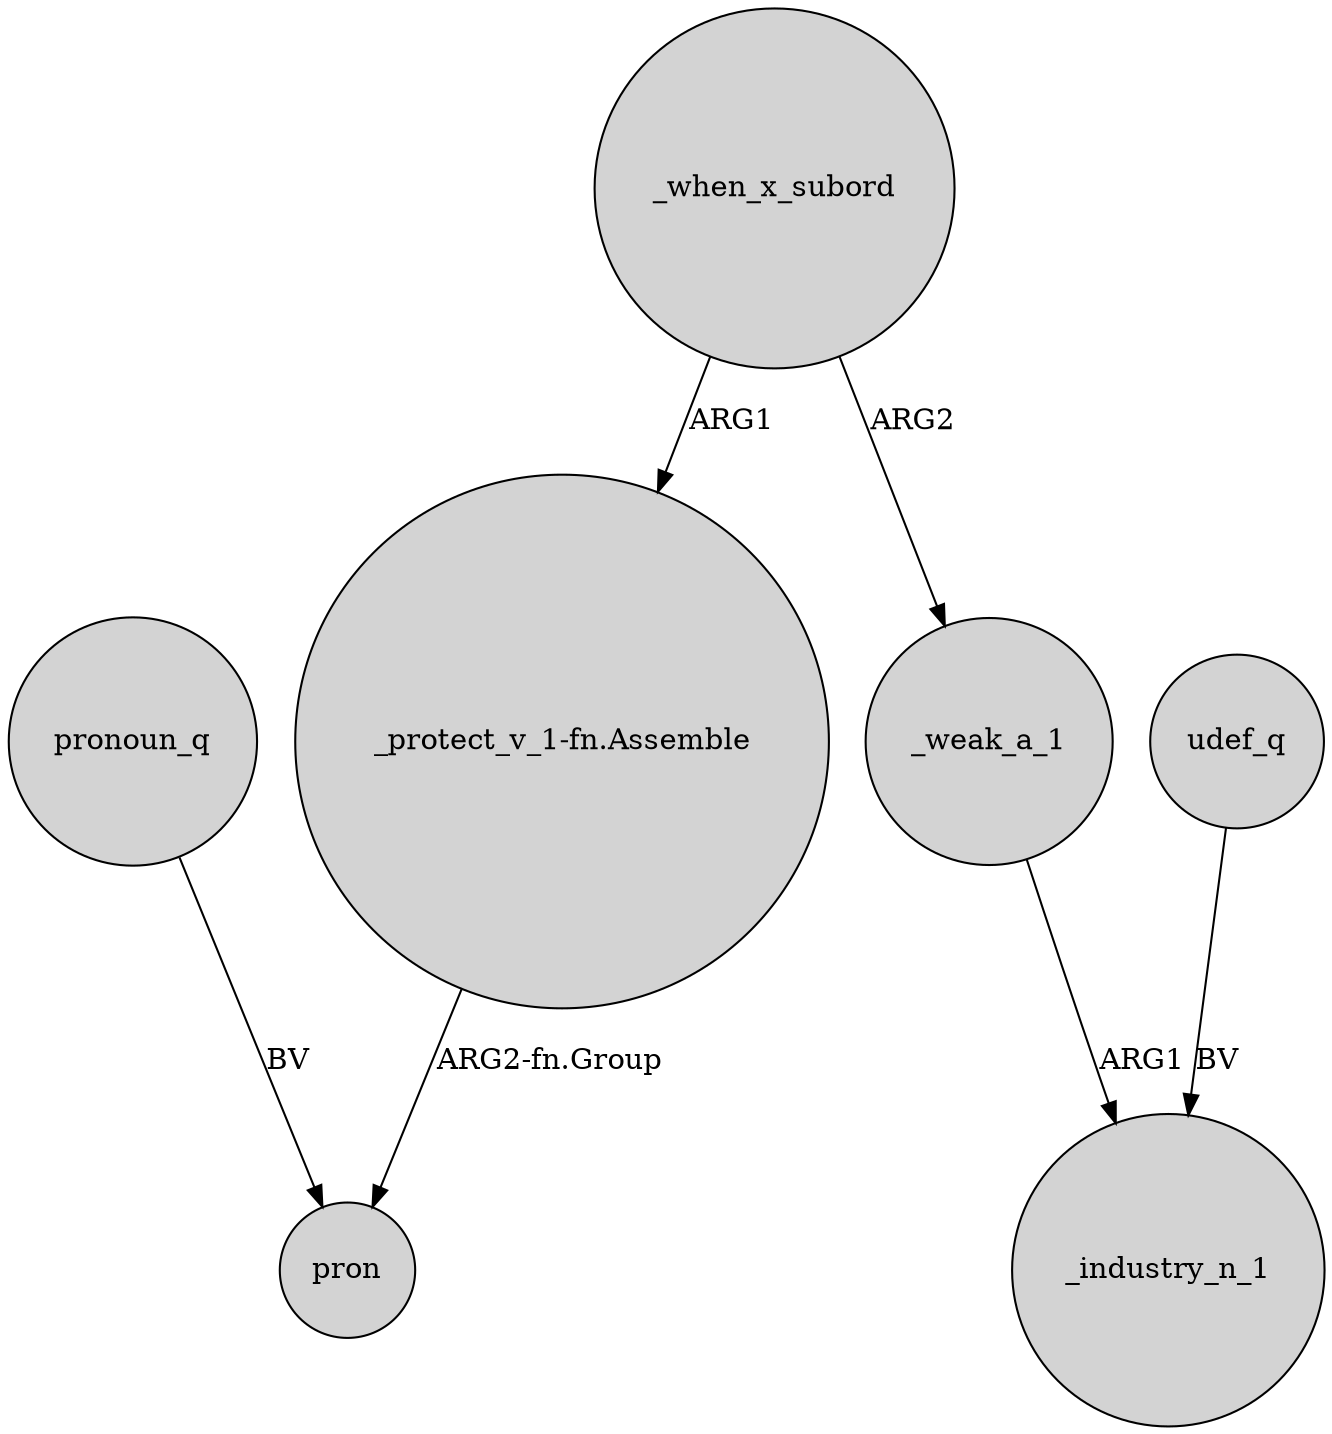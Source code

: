 digraph {
	node [shape=circle style=filled]
	"_protect_v_1-fn.Assemble" -> pron [label="ARG2-fn.Group"]
	_when_x_subord -> "_protect_v_1-fn.Assemble" [label=ARG1]
	_when_x_subord -> _weak_a_1 [label=ARG2]
	pronoun_q -> pron [label=BV]
	_weak_a_1 -> _industry_n_1 [label=ARG1]
	udef_q -> _industry_n_1 [label=BV]
}
